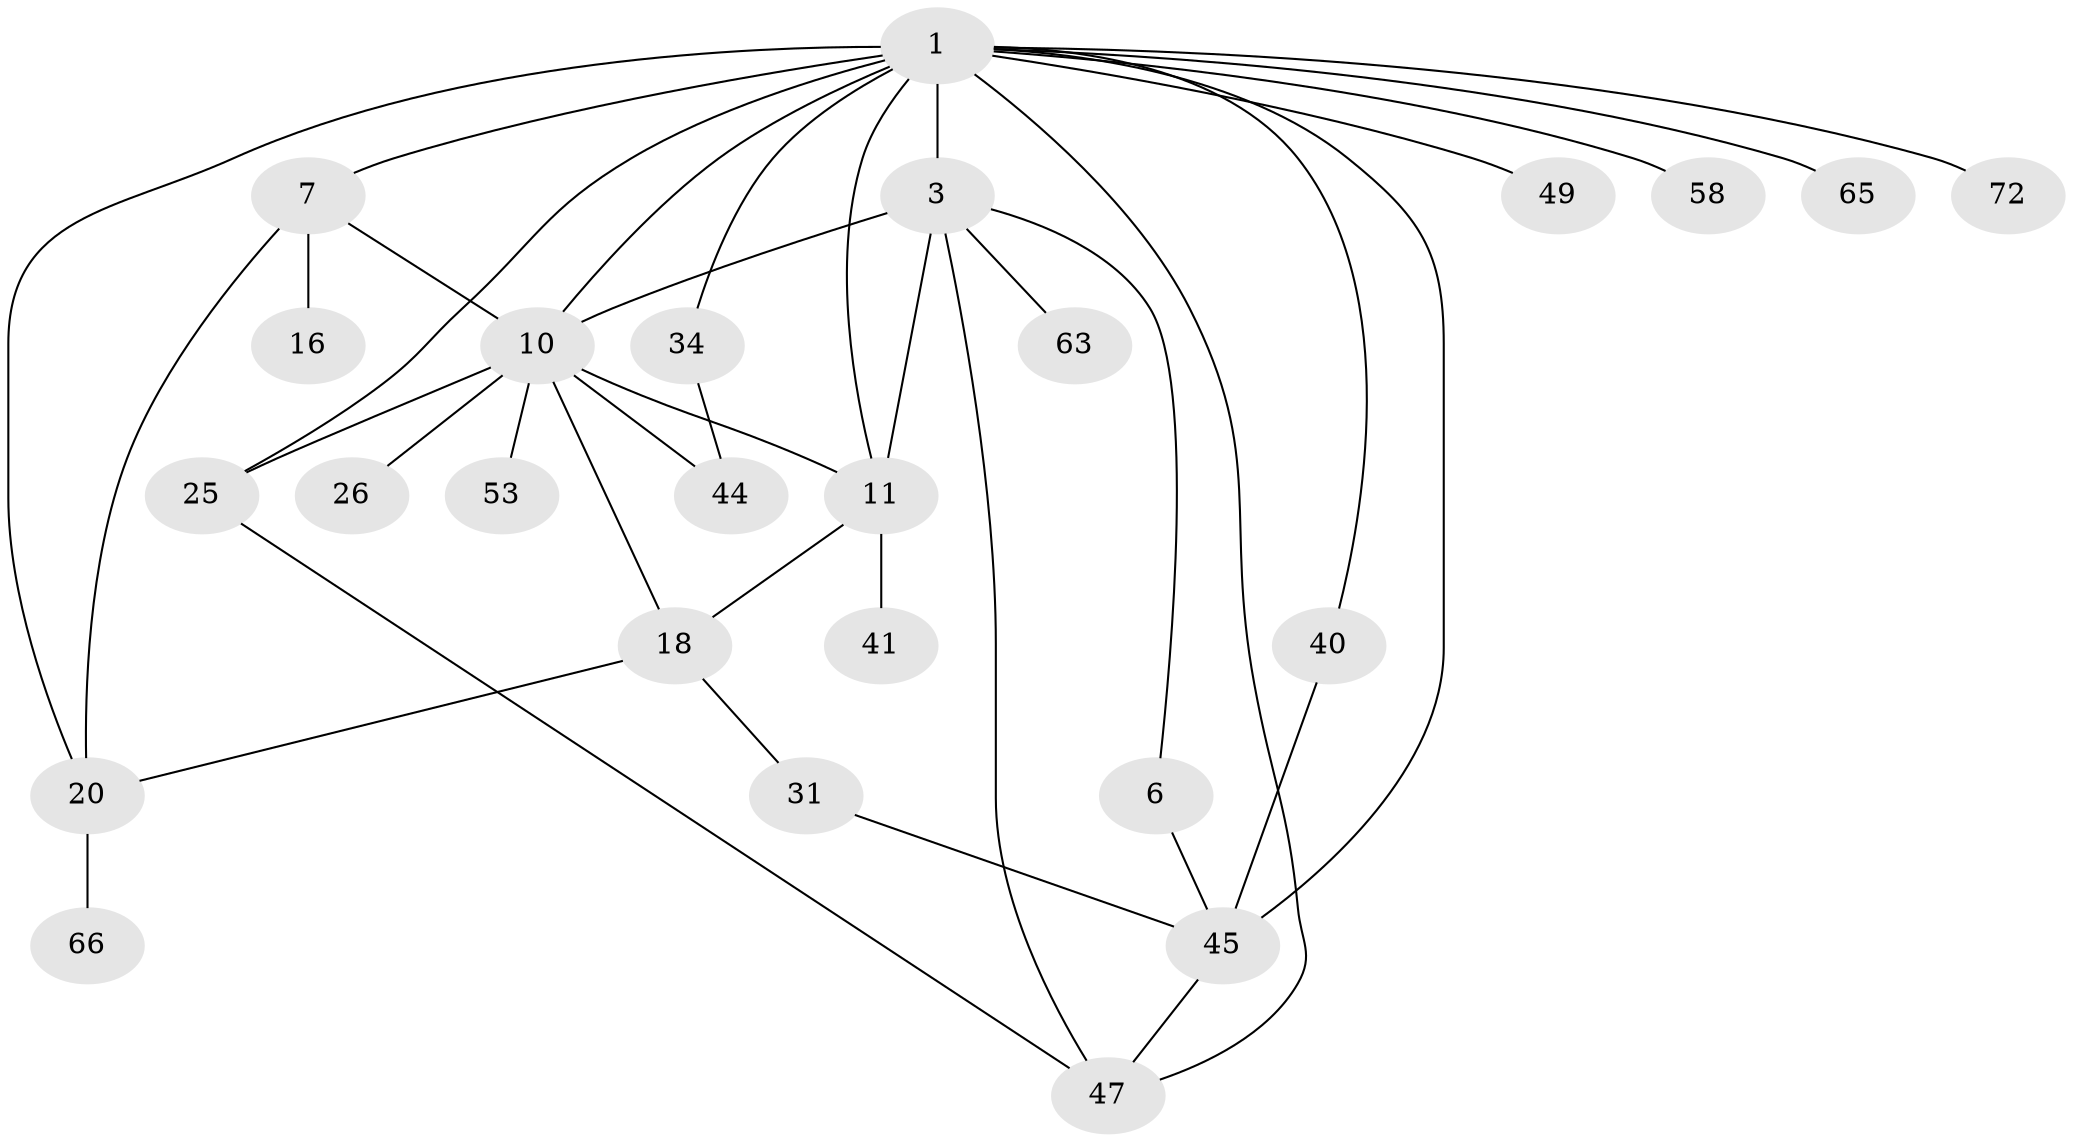 // original degree distribution, {4: 0.10714285714285714, 3: 0.19047619047619047, 6: 0.047619047619047616, 5: 0.03571428571428571, 2: 0.34523809523809523, 7: 0.011904761904761904, 1: 0.2619047619047619}
// Generated by graph-tools (version 1.1) at 2025/17/03/04/25 18:17:11]
// undirected, 25 vertices, 39 edges
graph export_dot {
graph [start="1"]
  node [color=gray90,style=filled];
  1 [super="+2+4"];
  3 [super="+15+19+21"];
  6 [super="+28+64"];
  7 [super="+69+8"];
  10 [super="+39+68+17+12"];
  11 [super="+54"];
  16 [super="+56"];
  18 [super="+24"];
  20 [super="+22+29+57+27"];
  25;
  26 [super="+50"];
  31 [super="+52"];
  34 [super="+37"];
  40 [super="+67+55"];
  41;
  44;
  45 [super="+62+81+76+51"];
  47 [super="+84+48"];
  49;
  53;
  58;
  63;
  65;
  66 [super="+80"];
  72 [super="+77"];
  1 -- 49;
  1 -- 65;
  1 -- 34;
  1 -- 3 [weight=2];
  1 -- 72;
  1 -- 47;
  1 -- 7 [weight=2];
  1 -- 40;
  1 -- 10 [weight=2];
  1 -- 11;
  1 -- 45 [weight=2];
  1 -- 25;
  1 -- 58;
  1 -- 20;
  3 -- 6;
  3 -- 47;
  3 -- 63;
  3 -- 10 [weight=2];
  3 -- 11;
  6 -- 45;
  7 -- 16;
  7 -- 20 [weight=2];
  7 -- 10;
  10 -- 53;
  10 -- 18;
  10 -- 44;
  10 -- 26;
  10 -- 25;
  10 -- 11 [weight=2];
  11 -- 41;
  11 -- 18;
  18 -- 20;
  18 -- 31;
  20 -- 66;
  25 -- 47;
  31 -- 45;
  34 -- 44;
  40 -- 45;
  45 -- 47;
}
